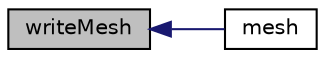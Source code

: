 digraph "writeMesh"
{
  bgcolor="transparent";
  edge [fontname="Helvetica",fontsize="10",labelfontname="Helvetica",labelfontsize="10"];
  node [fontname="Helvetica",fontsize="10",shape=record];
  rankdir="LR";
  Node1369 [label="writeMesh",height=0.2,width=0.4,color="black", fillcolor="grey75", style="filled", fontcolor="black"];
  Node1369 -> Node1370 [dir="back",color="midnightblue",fontsize="10",style="solid",fontname="Helvetica"];
  Node1370 [label="mesh",height=0.2,width=0.4,color="black",URL="$a22065.html#a5aca9ab4bac609de1e0e8c268bfc363f",tooltip="Create and return polyMesh. "];
}
